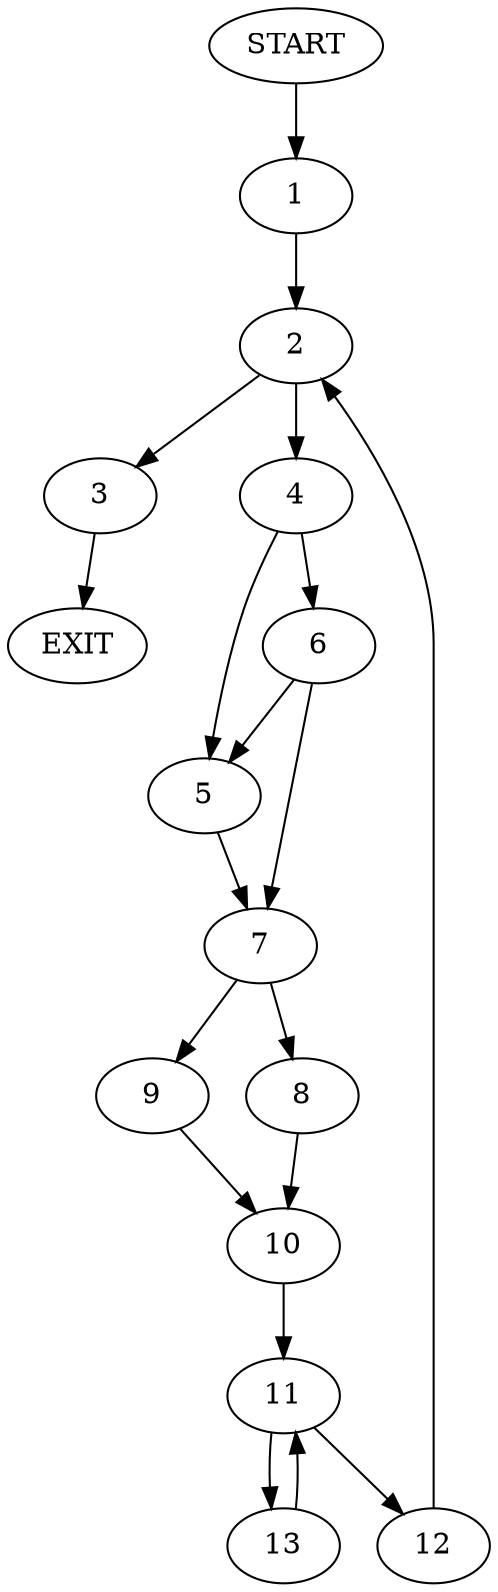 digraph {
0 [label="START"]
14 [label="EXIT"]
0 -> 1
1 -> 2
2 -> 3
2 -> 4
4 -> 5
4 -> 6
3 -> 14
5 -> 7
6 -> 5
6 -> 7
7 -> 8
7 -> 9
8 -> 10
9 -> 10
10 -> 11
11 -> 12
11 -> 13
12 -> 2
13 -> 11
}
